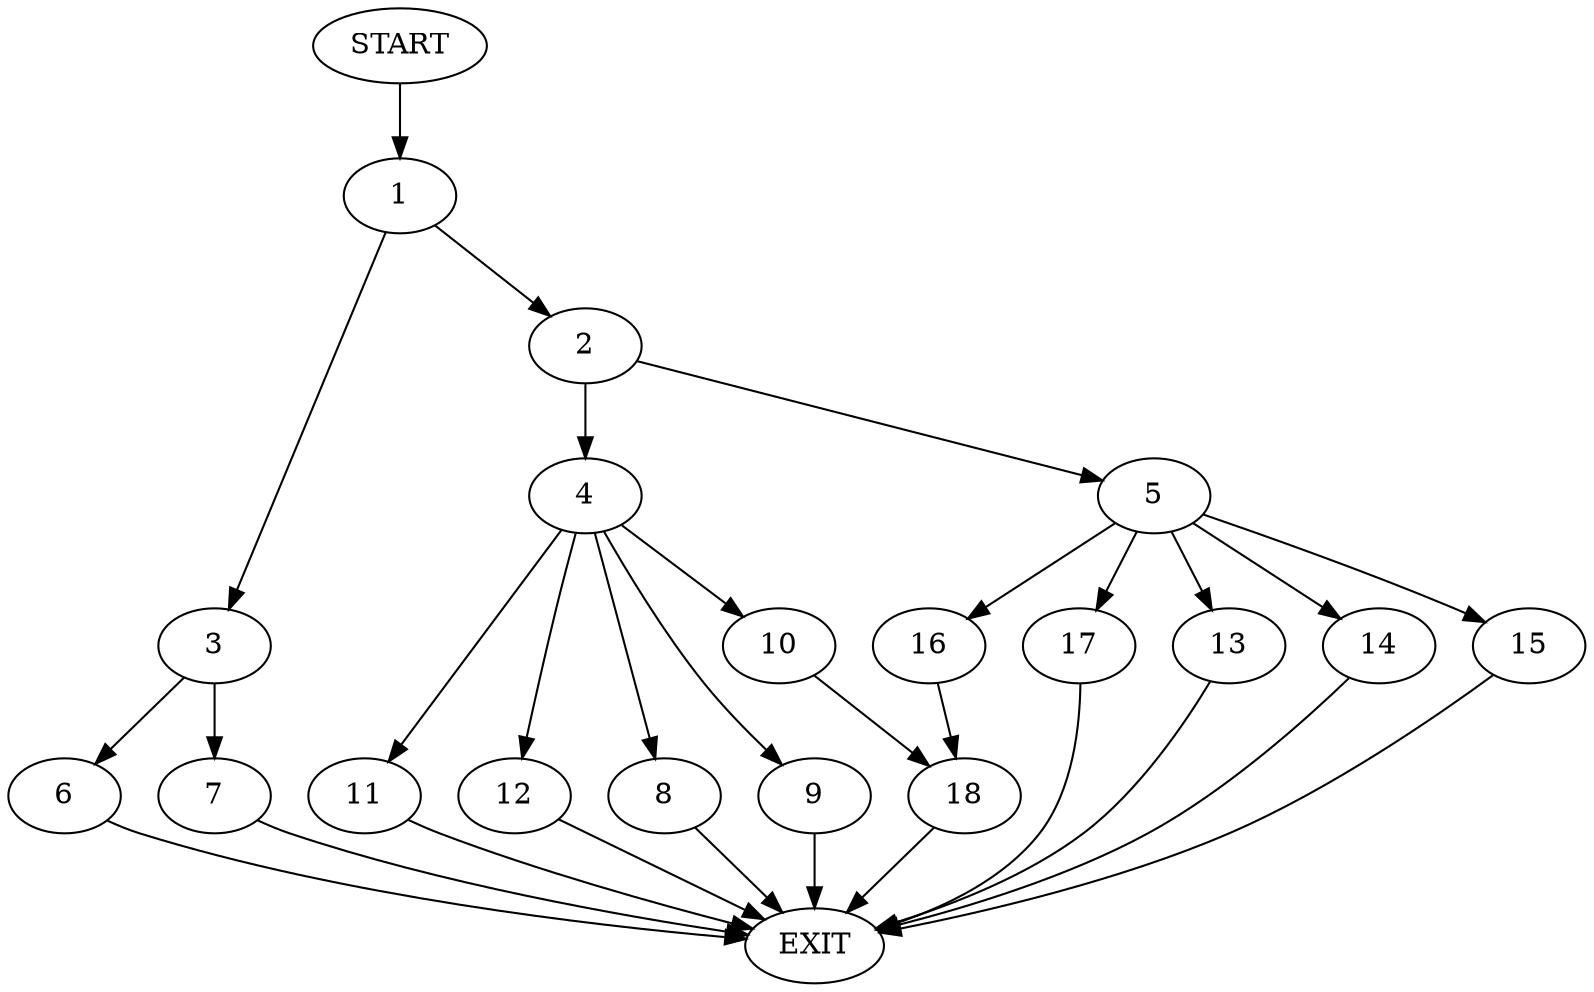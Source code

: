 digraph {
0 [label="START"]
19 [label="EXIT"]
0 -> 1
1 -> 2
1 -> 3
2 -> 4
2 -> 5
3 -> 6
3 -> 7
4 -> 8
4 -> 9
4 -> 10
4 -> 11
4 -> 12
5 -> 13
5 -> 14
5 -> 15
5 -> 16
5 -> 17
8 -> 19
9 -> 19
12 -> 19
10 -> 18
11 -> 19
18 -> 19
16 -> 18
17 -> 19
13 -> 19
14 -> 19
15 -> 19
6 -> 19
7 -> 19
}
